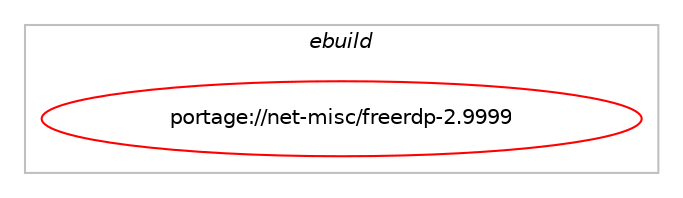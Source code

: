 digraph prolog {

# *************
# Graph options
# *************

newrank=true;
concentrate=true;
compound=true;
graph [rankdir=LR,fontname=Helvetica,fontsize=10,ranksep=1.5];#, ranksep=2.5, nodesep=0.2];
edge  [arrowhead=vee];
node  [fontname=Helvetica,fontsize=10];

# **********
# The ebuild
# **********

subgraph cluster_leftcol {
color=gray;
label=<<i>ebuild</i>>;
id [label="portage://net-misc/freerdp-2.9999", color=red, width=4, href="../net-misc/freerdp-2.9999.svg"];
}

# ****************
# The dependencies
# ****************

subgraph cluster_midcol {
color=gray;
label=<<i>dependencies</i>>;
subgraph cluster_compile {
fillcolor="#eeeeee";
style=filled;
label=<<i>compile</i>>;
# *** BEGIN UNKNOWN DEPENDENCY TYPE (TODO) ***
# id -> equal(use_conditional_group(negative,ffmpeg,portage://net-misc/freerdp-2.9999,[package_dependency(portage://net-misc/freerdp-2.9999,install,no,x11-libs,cairo,none,[,,],[slot(0),equal],[])]))
# *** END UNKNOWN DEPENDENCY TYPE (TODO) ***

# *** BEGIN UNKNOWN DEPENDENCY TYPE (TODO) ***
# id -> equal(use_conditional_group(positive,X,portage://net-misc/freerdp-2.9999,[package_dependency(portage://net-misc/freerdp-2.9999,install,no,x11-libs,libX11,none,[,,],[],[]),package_dependency(portage://net-misc/freerdp-2.9999,install,no,x11-libs,libxkbfile,none,[,,],[],[])]))
# *** END UNKNOWN DEPENDENCY TYPE (TODO) ***

# *** BEGIN UNKNOWN DEPENDENCY TYPE (TODO) ***
# id -> equal(use_conditional_group(positive,X,portage://net-misc/freerdp-2.9999,[package_dependency(portage://net-misc/freerdp-2.9999,install,no,x11-libs,libXcursor,none,[,,],[],[]),package_dependency(portage://net-misc/freerdp-2.9999,install,no,x11-libs,libXext,none,[,,],[],[]),package_dependency(portage://net-misc/freerdp-2.9999,install,no,x11-libs,libXi,none,[,,],[],[]),package_dependency(portage://net-misc/freerdp-2.9999,install,no,x11-libs,libXrender,none,[,,],[],[]),use_conditional_group(positive,xinerama,portage://net-misc/freerdp-2.9999,[package_dependency(portage://net-misc/freerdp-2.9999,install,no,x11-libs,libXinerama,none,[,,],[],[])]),use_conditional_group(positive,xv,portage://net-misc/freerdp-2.9999,[package_dependency(portage://net-misc/freerdp-2.9999,install,no,x11-libs,libXv,none,[,,],[],[])])]))
# *** END UNKNOWN DEPENDENCY TYPE (TODO) ***

# *** BEGIN UNKNOWN DEPENDENCY TYPE (TODO) ***
# id -> equal(use_conditional_group(positive,alsa,portage://net-misc/freerdp-2.9999,[package_dependency(portage://net-misc/freerdp-2.9999,install,no,media-libs,alsa-lib,none,[,,],[],[])]))
# *** END UNKNOWN DEPENDENCY TYPE (TODO) ***

# *** BEGIN UNKNOWN DEPENDENCY TYPE (TODO) ***
# id -> equal(use_conditional_group(positive,client,portage://net-misc/freerdp-2.9999,[use_conditional_group(positive,wayland,portage://net-misc/freerdp-2.9999,[package_dependency(portage://net-misc/freerdp-2.9999,install,no,dev-libs,wayland,none,[,,],[],[]),package_dependency(portage://net-misc/freerdp-2.9999,install,no,x11-libs,libxkbcommon,none,[,,],[],[])])]))
# *** END UNKNOWN DEPENDENCY TYPE (TODO) ***

# *** BEGIN UNKNOWN DEPENDENCY TYPE (TODO) ***
# id -> equal(use_conditional_group(positive,cups,portage://net-misc/freerdp-2.9999,[package_dependency(portage://net-misc/freerdp-2.9999,install,no,net-print,cups,none,[,,],[],[])]))
# *** END UNKNOWN DEPENDENCY TYPE (TODO) ***

# *** BEGIN UNKNOWN DEPENDENCY TYPE (TODO) ***
# id -> equal(use_conditional_group(positive,ffmpeg,portage://net-misc/freerdp-2.9999,[package_dependency(portage://net-misc/freerdp-2.9999,install,no,media-video,ffmpeg,none,[,,],[slot(0),equal],[])]))
# *** END UNKNOWN DEPENDENCY TYPE (TODO) ***

# *** BEGIN UNKNOWN DEPENDENCY TYPE (TODO) ***
# id -> equal(use_conditional_group(positive,gstreamer,portage://net-misc/freerdp-2.9999,[package_dependency(portage://net-misc/freerdp-2.9999,install,no,media-libs,gstreamer,none,[,,],[slot(1.0)],[]),package_dependency(portage://net-misc/freerdp-2.9999,install,no,media-libs,gst-plugins-base,none,[,,],[slot(1.0)],[]),use_conditional_group(positive,X,portage://net-misc/freerdp-2.9999,[package_dependency(portage://net-misc/freerdp-2.9999,install,no,x11-libs,libXrandr,none,[,,],[],[])])]))
# *** END UNKNOWN DEPENDENCY TYPE (TODO) ***

# *** BEGIN UNKNOWN DEPENDENCY TYPE (TODO) ***
# id -> equal(use_conditional_group(positive,icu,portage://net-misc/freerdp-2.9999,[package_dependency(portage://net-misc/freerdp-2.9999,install,no,dev-libs,icu,none,[,,],[slot(0),equal],[])]))
# *** END UNKNOWN DEPENDENCY TYPE (TODO) ***

# *** BEGIN UNKNOWN DEPENDENCY TYPE (TODO) ***
# id -> equal(use_conditional_group(positive,jpeg,portage://net-misc/freerdp-2.9999,[package_dependency(portage://net-misc/freerdp-2.9999,install,no,media-libs,libjpeg-turbo,none,[,,],[slot(0),equal],[])]))
# *** END UNKNOWN DEPENDENCY TYPE (TODO) ***

# *** BEGIN UNKNOWN DEPENDENCY TYPE (TODO) ***
# id -> equal(use_conditional_group(positive,kerberos,portage://net-misc/freerdp-2.9999,[package_dependency(portage://net-misc/freerdp-2.9999,install,no,virtual,krb5,none,[,,],[],[])]))
# *** END UNKNOWN DEPENDENCY TYPE (TODO) ***

# *** BEGIN UNKNOWN DEPENDENCY TYPE (TODO) ***
# id -> equal(use_conditional_group(positive,openh264,portage://net-misc/freerdp-2.9999,[package_dependency(portage://net-misc/freerdp-2.9999,install,no,media-libs,openh264,none,[,,],[slot(0),equal],[])]))
# *** END UNKNOWN DEPENDENCY TYPE (TODO) ***

# *** BEGIN UNKNOWN DEPENDENCY TYPE (TODO) ***
# id -> equal(use_conditional_group(positive,pulseaudio,portage://net-misc/freerdp-2.9999,[package_dependency(portage://net-misc/freerdp-2.9999,install,no,media-libs,libpulse,none,[,,],[],[])]))
# *** END UNKNOWN DEPENDENCY TYPE (TODO) ***

# *** BEGIN UNKNOWN DEPENDENCY TYPE (TODO) ***
# id -> equal(use_conditional_group(positive,server,portage://net-misc/freerdp-2.9999,[use_conditional_group(positive,X,portage://net-misc/freerdp-2.9999,[package_dependency(portage://net-misc/freerdp-2.9999,install,no,x11-libs,libXcursor,none,[,,],[],[]),package_dependency(portage://net-misc/freerdp-2.9999,install,no,x11-libs,libXdamage,none,[,,],[],[]),package_dependency(portage://net-misc/freerdp-2.9999,install,no,x11-libs,libXext,none,[,,],[],[]),package_dependency(portage://net-misc/freerdp-2.9999,install,no,x11-libs,libXfixes,none,[,,],[],[]),package_dependency(portage://net-misc/freerdp-2.9999,install,no,x11-libs,libXrandr,none,[,,],[],[]),package_dependency(portage://net-misc/freerdp-2.9999,install,no,x11-libs,libXtst,none,[,,],[],[]),use_conditional_group(positive,xinerama,portage://net-misc/freerdp-2.9999,[package_dependency(portage://net-misc/freerdp-2.9999,install,no,x11-libs,libXinerama,none,[,,],[],[])])])]))
# *** END UNKNOWN DEPENDENCY TYPE (TODO) ***

# *** BEGIN UNKNOWN DEPENDENCY TYPE (TODO) ***
# id -> equal(use_conditional_group(positive,smartcard,portage://net-misc/freerdp-2.9999,[package_dependency(portage://net-misc/freerdp-2.9999,install,no,sys-apps,pcsc-lite,none,[,,],[],[])]))
# *** END UNKNOWN DEPENDENCY TYPE (TODO) ***

# *** BEGIN UNKNOWN DEPENDENCY TYPE (TODO) ***
# id -> equal(use_conditional_group(positive,systemd,portage://net-misc/freerdp-2.9999,[package_dependency(portage://net-misc/freerdp-2.9999,install,no,sys-apps,systemd,none,[,,],[slot(0),equal],[])]))
# *** END UNKNOWN DEPENDENCY TYPE (TODO) ***

# *** BEGIN UNKNOWN DEPENDENCY TYPE (TODO) ***
# id -> equal(use_conditional_group(positive,usb,portage://net-misc/freerdp-2.9999,[package_dependency(portage://net-misc/freerdp-2.9999,install,no,virtual,libudev,none,[,,],[slot(0),equal],[]),package_dependency(portage://net-misc/freerdp-2.9999,install,no,sys-apps,util-linux,none,[,,],[slot(0),equal],[]),package_dependency(portage://net-misc/freerdp-2.9999,install,no,dev-libs,dbus-glib,none,[,,],[slot(0),equal],[]),package_dependency(portage://net-misc/freerdp-2.9999,install,no,virtual,libusb,none,[,,],[slot(1),equal],[])]))
# *** END UNKNOWN DEPENDENCY TYPE (TODO) ***

# *** BEGIN UNKNOWN DEPENDENCY TYPE (TODO) ***
# id -> equal(use_conditional_group(positive,valgrind,portage://net-misc/freerdp-2.9999,[package_dependency(portage://net-misc/freerdp-2.9999,install,no,dev-debug,valgrind,none,[,,],[],[])]))
# *** END UNKNOWN DEPENDENCY TYPE (TODO) ***

# *** BEGIN UNKNOWN DEPENDENCY TYPE (TODO) ***
# id -> equal(package_dependency(portage://net-misc/freerdp-2.9999,install,no,dev-libs,openssl,none,[,,],[slot(0),equal],[]))
# *** END UNKNOWN DEPENDENCY TYPE (TODO) ***

# *** BEGIN UNKNOWN DEPENDENCY TYPE (TODO) ***
# id -> equal(package_dependency(portage://net-misc/freerdp-2.9999,install,no,sys-libs,zlib,none,[,,],[slot(0)],[]))
# *** END UNKNOWN DEPENDENCY TYPE (TODO) ***

}
subgraph cluster_compileandrun {
fillcolor="#eeeeee";
style=filled;
label=<<i>compile and run</i>>;
}
subgraph cluster_run {
fillcolor="#eeeeee";
style=filled;
label=<<i>run</i>>;
# *** BEGIN UNKNOWN DEPENDENCY TYPE (TODO) ***
# id -> equal(use_conditional_group(negative,ffmpeg,portage://net-misc/freerdp-2.9999,[package_dependency(portage://net-misc/freerdp-2.9999,run,no,x11-libs,cairo,none,[,,],[slot(0),equal],[])]))
# *** END UNKNOWN DEPENDENCY TYPE (TODO) ***

# *** BEGIN UNKNOWN DEPENDENCY TYPE (TODO) ***
# id -> equal(use_conditional_group(positive,X,portage://net-misc/freerdp-2.9999,[package_dependency(portage://net-misc/freerdp-2.9999,run,no,x11-libs,libX11,none,[,,],[],[]),package_dependency(portage://net-misc/freerdp-2.9999,run,no,x11-libs,libxkbfile,none,[,,],[],[])]))
# *** END UNKNOWN DEPENDENCY TYPE (TODO) ***

# *** BEGIN UNKNOWN DEPENDENCY TYPE (TODO) ***
# id -> equal(use_conditional_group(positive,X,portage://net-misc/freerdp-2.9999,[package_dependency(portage://net-misc/freerdp-2.9999,run,no,x11-libs,libXcursor,none,[,,],[],[]),package_dependency(portage://net-misc/freerdp-2.9999,run,no,x11-libs,libXext,none,[,,],[],[]),package_dependency(portage://net-misc/freerdp-2.9999,run,no,x11-libs,libXi,none,[,,],[],[]),package_dependency(portage://net-misc/freerdp-2.9999,run,no,x11-libs,libXrender,none,[,,],[],[]),use_conditional_group(positive,xinerama,portage://net-misc/freerdp-2.9999,[package_dependency(portage://net-misc/freerdp-2.9999,run,no,x11-libs,libXinerama,none,[,,],[],[])]),use_conditional_group(positive,xv,portage://net-misc/freerdp-2.9999,[package_dependency(portage://net-misc/freerdp-2.9999,run,no,x11-libs,libXv,none,[,,],[],[])])]))
# *** END UNKNOWN DEPENDENCY TYPE (TODO) ***

# *** BEGIN UNKNOWN DEPENDENCY TYPE (TODO) ***
# id -> equal(use_conditional_group(positive,alsa,portage://net-misc/freerdp-2.9999,[package_dependency(portage://net-misc/freerdp-2.9999,run,no,media-libs,alsa-lib,none,[,,],[],[])]))
# *** END UNKNOWN DEPENDENCY TYPE (TODO) ***

# *** BEGIN UNKNOWN DEPENDENCY TYPE (TODO) ***
# id -> equal(use_conditional_group(positive,client,portage://net-misc/freerdp-2.9999,[use_conditional_group(positive,wayland,portage://net-misc/freerdp-2.9999,[package_dependency(portage://net-misc/freerdp-2.9999,run,no,dev-libs,wayland,none,[,,],[],[]),package_dependency(portage://net-misc/freerdp-2.9999,run,no,x11-libs,libxkbcommon,none,[,,],[],[])])]))
# *** END UNKNOWN DEPENDENCY TYPE (TODO) ***

# *** BEGIN UNKNOWN DEPENDENCY TYPE (TODO) ***
# id -> equal(use_conditional_group(positive,client,portage://net-misc/freerdp-2.9999,[package_dependency(portage://net-misc/freerdp-2.9999,run,weak,net-misc,freerdp,none,[,,],[slot(3)],[use(enable(client),none)])]))
# *** END UNKNOWN DEPENDENCY TYPE (TODO) ***

# *** BEGIN UNKNOWN DEPENDENCY TYPE (TODO) ***
# id -> equal(use_conditional_group(positive,cups,portage://net-misc/freerdp-2.9999,[package_dependency(portage://net-misc/freerdp-2.9999,run,no,net-print,cups,none,[,,],[],[])]))
# *** END UNKNOWN DEPENDENCY TYPE (TODO) ***

# *** BEGIN UNKNOWN DEPENDENCY TYPE (TODO) ***
# id -> equal(use_conditional_group(positive,ffmpeg,portage://net-misc/freerdp-2.9999,[package_dependency(portage://net-misc/freerdp-2.9999,run,no,media-video,ffmpeg,none,[,,],[slot(0),equal],[])]))
# *** END UNKNOWN DEPENDENCY TYPE (TODO) ***

# *** BEGIN UNKNOWN DEPENDENCY TYPE (TODO) ***
# id -> equal(use_conditional_group(positive,gstreamer,portage://net-misc/freerdp-2.9999,[package_dependency(portage://net-misc/freerdp-2.9999,run,no,media-libs,gstreamer,none,[,,],[slot(1.0)],[]),package_dependency(portage://net-misc/freerdp-2.9999,run,no,media-libs,gst-plugins-base,none,[,,],[slot(1.0)],[]),use_conditional_group(positive,X,portage://net-misc/freerdp-2.9999,[package_dependency(portage://net-misc/freerdp-2.9999,run,no,x11-libs,libXrandr,none,[,,],[],[])])]))
# *** END UNKNOWN DEPENDENCY TYPE (TODO) ***

# *** BEGIN UNKNOWN DEPENDENCY TYPE (TODO) ***
# id -> equal(use_conditional_group(positive,icu,portage://net-misc/freerdp-2.9999,[package_dependency(portage://net-misc/freerdp-2.9999,run,no,dev-libs,icu,none,[,,],[slot(0),equal],[])]))
# *** END UNKNOWN DEPENDENCY TYPE (TODO) ***

# *** BEGIN UNKNOWN DEPENDENCY TYPE (TODO) ***
# id -> equal(use_conditional_group(positive,jpeg,portage://net-misc/freerdp-2.9999,[package_dependency(portage://net-misc/freerdp-2.9999,run,no,media-libs,libjpeg-turbo,none,[,,],[slot(0),equal],[])]))
# *** END UNKNOWN DEPENDENCY TYPE (TODO) ***

# *** BEGIN UNKNOWN DEPENDENCY TYPE (TODO) ***
# id -> equal(use_conditional_group(positive,kerberos,portage://net-misc/freerdp-2.9999,[package_dependency(portage://net-misc/freerdp-2.9999,run,no,virtual,krb5,none,[,,],[],[])]))
# *** END UNKNOWN DEPENDENCY TYPE (TODO) ***

# *** BEGIN UNKNOWN DEPENDENCY TYPE (TODO) ***
# id -> equal(use_conditional_group(positive,openh264,portage://net-misc/freerdp-2.9999,[package_dependency(portage://net-misc/freerdp-2.9999,run,no,media-libs,openh264,none,[,,],[slot(0),equal],[])]))
# *** END UNKNOWN DEPENDENCY TYPE (TODO) ***

# *** BEGIN UNKNOWN DEPENDENCY TYPE (TODO) ***
# id -> equal(use_conditional_group(positive,pulseaudio,portage://net-misc/freerdp-2.9999,[package_dependency(portage://net-misc/freerdp-2.9999,run,no,media-libs,libpulse,none,[,,],[],[])]))
# *** END UNKNOWN DEPENDENCY TYPE (TODO) ***

# *** BEGIN UNKNOWN DEPENDENCY TYPE (TODO) ***
# id -> equal(use_conditional_group(positive,server,portage://net-misc/freerdp-2.9999,[use_conditional_group(positive,X,portage://net-misc/freerdp-2.9999,[package_dependency(portage://net-misc/freerdp-2.9999,run,no,x11-libs,libXcursor,none,[,,],[],[]),package_dependency(portage://net-misc/freerdp-2.9999,run,no,x11-libs,libXdamage,none,[,,],[],[]),package_dependency(portage://net-misc/freerdp-2.9999,run,no,x11-libs,libXext,none,[,,],[],[]),package_dependency(portage://net-misc/freerdp-2.9999,run,no,x11-libs,libXfixes,none,[,,],[],[]),package_dependency(portage://net-misc/freerdp-2.9999,run,no,x11-libs,libXrandr,none,[,,],[],[]),package_dependency(portage://net-misc/freerdp-2.9999,run,no,x11-libs,libXtst,none,[,,],[],[]),use_conditional_group(positive,xinerama,portage://net-misc/freerdp-2.9999,[package_dependency(portage://net-misc/freerdp-2.9999,run,no,x11-libs,libXinerama,none,[,,],[],[])])])]))
# *** END UNKNOWN DEPENDENCY TYPE (TODO) ***

# *** BEGIN UNKNOWN DEPENDENCY TYPE (TODO) ***
# id -> equal(use_conditional_group(positive,server,portage://net-misc/freerdp-2.9999,[package_dependency(portage://net-misc/freerdp-2.9999,run,weak,net-misc,freerdp,none,[,,],[slot(3)],[use(enable(server),none)])]))
# *** END UNKNOWN DEPENDENCY TYPE (TODO) ***

# *** BEGIN UNKNOWN DEPENDENCY TYPE (TODO) ***
# id -> equal(use_conditional_group(positive,smartcard,portage://net-misc/freerdp-2.9999,[package_dependency(portage://net-misc/freerdp-2.9999,run,no,sys-apps,pcsc-lite,none,[,,],[],[])]))
# *** END UNKNOWN DEPENDENCY TYPE (TODO) ***

# *** BEGIN UNKNOWN DEPENDENCY TYPE (TODO) ***
# id -> equal(use_conditional_group(positive,systemd,portage://net-misc/freerdp-2.9999,[package_dependency(portage://net-misc/freerdp-2.9999,run,no,sys-apps,systemd,none,[,,],[slot(0),equal],[])]))
# *** END UNKNOWN DEPENDENCY TYPE (TODO) ***

# *** BEGIN UNKNOWN DEPENDENCY TYPE (TODO) ***
# id -> equal(use_conditional_group(positive,usb,portage://net-misc/freerdp-2.9999,[package_dependency(portage://net-misc/freerdp-2.9999,run,no,virtual,libudev,none,[,,],[slot(0),equal],[]),package_dependency(portage://net-misc/freerdp-2.9999,run,no,sys-apps,util-linux,none,[,,],[slot(0),equal],[]),package_dependency(portage://net-misc/freerdp-2.9999,run,no,dev-libs,dbus-glib,none,[,,],[slot(0),equal],[]),package_dependency(portage://net-misc/freerdp-2.9999,run,no,virtual,libusb,none,[,,],[slot(1),equal],[])]))
# *** END UNKNOWN DEPENDENCY TYPE (TODO) ***

# *** BEGIN UNKNOWN DEPENDENCY TYPE (TODO) ***
# id -> equal(package_dependency(portage://net-misc/freerdp-2.9999,run,no,dev-libs,openssl,none,[,,],[slot(0),equal],[]))
# *** END UNKNOWN DEPENDENCY TYPE (TODO) ***

# *** BEGIN UNKNOWN DEPENDENCY TYPE (TODO) ***
# id -> equal(package_dependency(portage://net-misc/freerdp-2.9999,run,no,sys-libs,zlib,none,[,,],[slot(0)],[]))
# *** END UNKNOWN DEPENDENCY TYPE (TODO) ***

# *** BEGIN UNKNOWN DEPENDENCY TYPE (TODO) ***
# id -> equal(package_dependency(portage://net-misc/freerdp-2.9999,run,weak,net-misc,freerdp,none,[,,],[slot(0)],[]))
# *** END UNKNOWN DEPENDENCY TYPE (TODO) ***

}
}

# **************
# The candidates
# **************

subgraph cluster_choices {
rank=same;
color=gray;
label=<<i>candidates</i>>;

}

}
